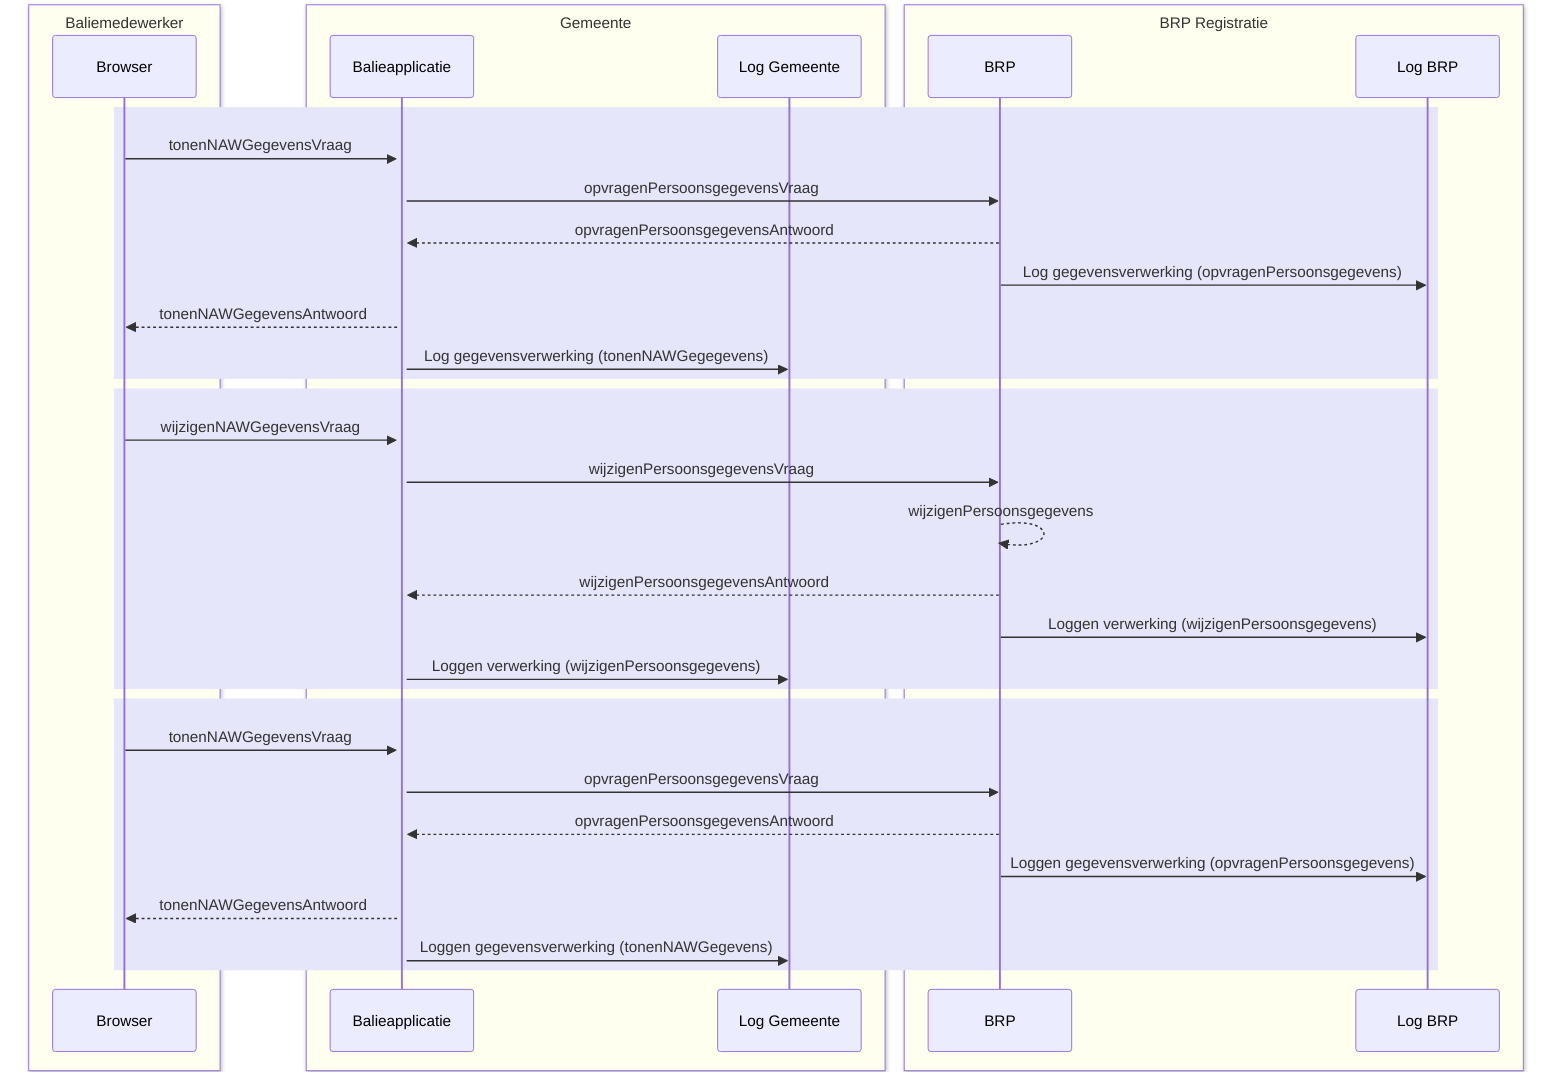 sequenceDiagram
    box ivory Baliemedewerker
      participant B as Browser
    end
 
    box ivory Gemeente 
      participant BA as Balieapplicatie
      participant L1 as Log Gemeente
    end 

    box ivory BRP Registratie
      participant BR as BRP
      participant L2 as Log BRP
    end 

    rect lavender
    B->>+BA: tonenNAWGegevensVraag
    BA->>BR: opvragenPersoonsgegevensVraag
    BR-->>BA: opvragenPersoonsgegevensAntwoord
    BR->>L2: Log gegevensverwerking (opvragenPersoonsgegevens)
    BA-->>B: tonenNAWGegevensAntwoord
    BA->>L1: Log gegevensverwerking (tonenNAWGegegevens)
    end

    rect lavender
    B->>BA: wijzigenNAWGegevensVraag
    BA->>BR : wijzigenPersoonsgegevensVraag
    BR-->>BR : wijzigenPersoonsgegevens
    BR-->>BA: wijzigenPersoonsgegevensAntwoord
    BR->>L2: Loggen verwerking (wijzigenPersoonsgegevens)
    BA->>L1: Loggen verwerking (wijzigenPersoonsgegevens)
    end

    rect lavender
    B->>BA: tonenNAWGegevensVraag
    BA->>BR: opvragenPersoonsgegevensVraag
    BR-->>BA: opvragenPersoonsgegevensAntwoord
    BR->>L2: Loggen gegevensverwerking (opvragenPersoonsgegevens)
    BA-->>B: tonenNAWGegevensAntwoord
    BA->>L1: Loggen gegevensverwerking (tonenNAWGegevens)
    end
